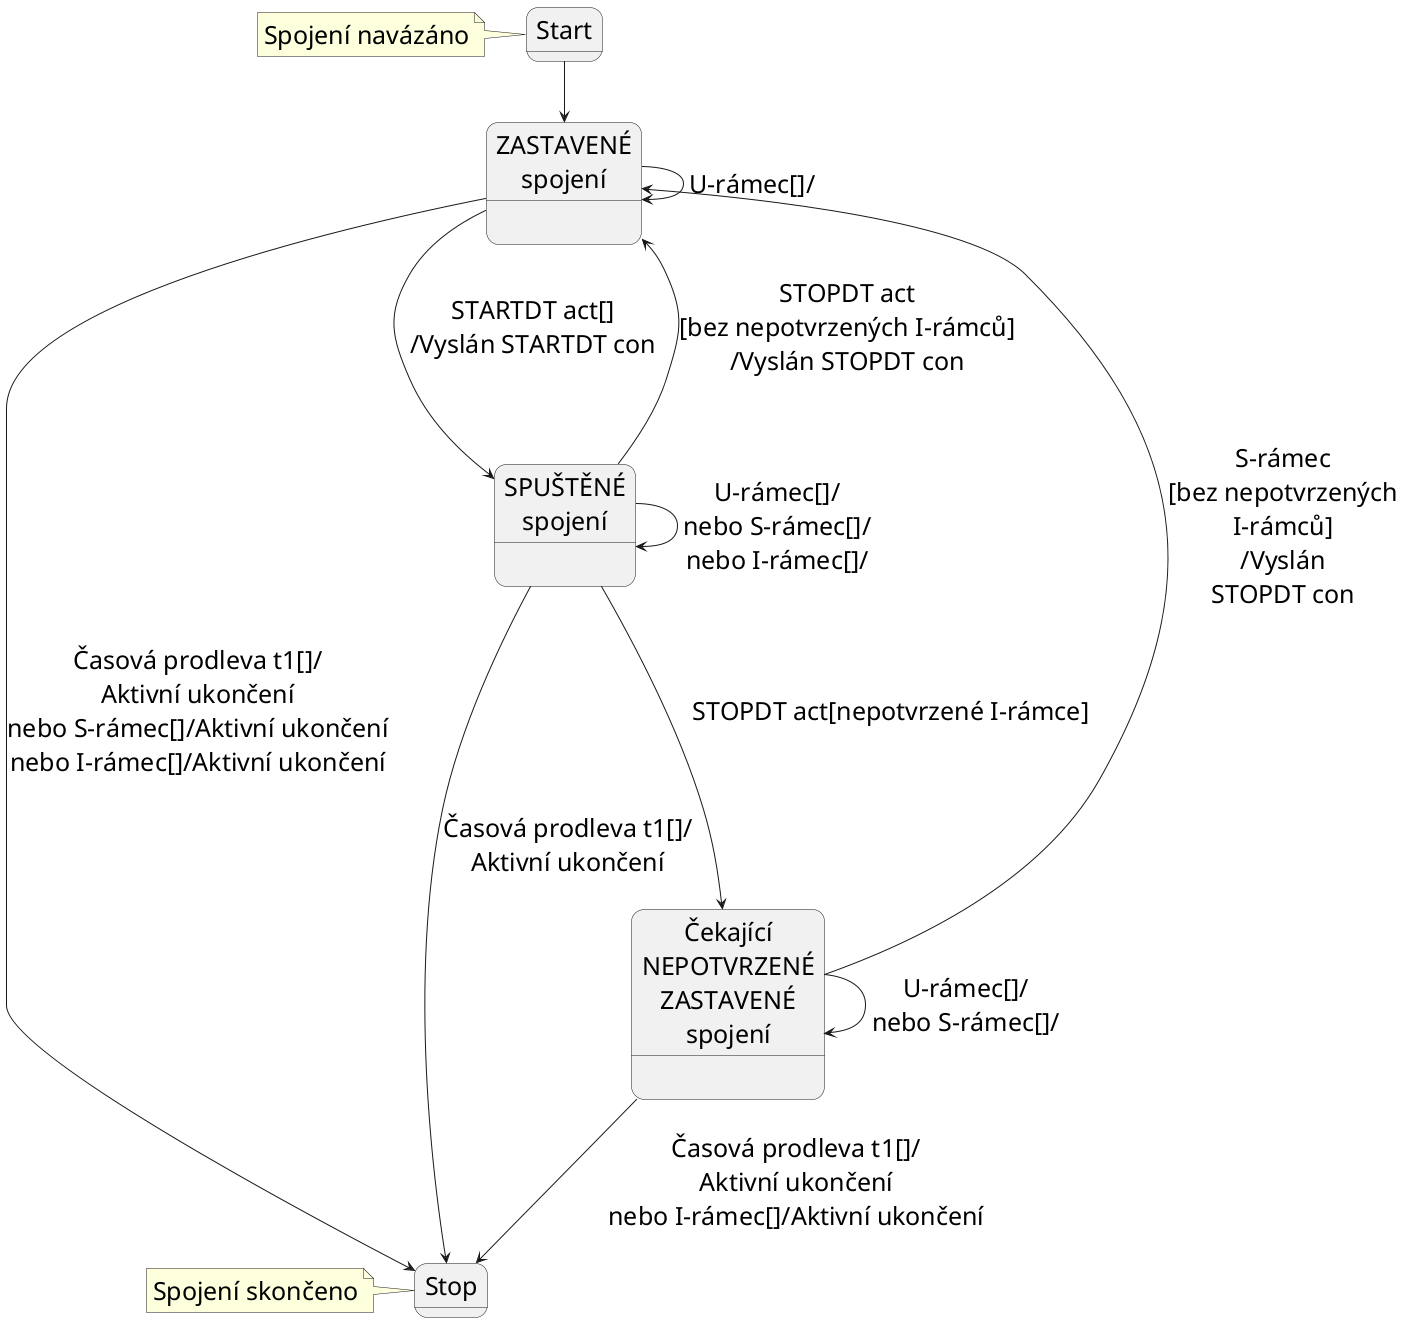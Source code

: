 @startuml
top to bottom direction
'left to right direction
'skinparam lineType ortho
'skinparam linetype polyline
'scale 600 width
skinparam DefaultFontSize 25

state "ZASTAVENÉ\nspojení" as zastavene
zastavene :
state "SPUŠTĚNÉ\nspojení" as spustene
spustene:
state "Čekající\nNEPOTVRZENÉ\nZASTAVENÉ\nspojení" as cekajici
cekajici :
state "Start" as start
note left of start : Spojení navázáno
state "Stop" as stop
note left of stop : Spojení skončeno

start --> zastavene
zastavene -> zastavene: U-rámec[]/
zastavene --> stop: Časová prodleva t1[]/\nAktivní ukončení\nnebo S-rámec[]/Aktivní ukončení\nnebo I-rámec[]/Aktivní ukončení
zastavene --> spustene: STARTDT act[]\n/Vyslán STARTDT con

spustene --> spustene: U-rámec[]/\nnebo S-rámec[]/\nnebo I-rámec[]/
spustene --> stop: Časová prodleva t1[]/\nAktivní ukončení
spustene -> cekajici: STOPDT act[nepotvrzené I-rámce]
spustene -> zastavene: STOPDT act\n[bez nepotvrzených I-rámců]\n/Vyslán STOPDT con

cekajici --> stop: Časová prodleva t1[]/\nAktivní ukončení\nnebo I-rámec[]/Aktivní ukončení

cekajici --> cekajici: U-rámec[]/\nnebo S-rámec[]/
cekajici ----> zastavene: S-rámec\n[bez nepotvrzených\nI-rámců]\n/Vyslán\nSTOPDT con

@enduml